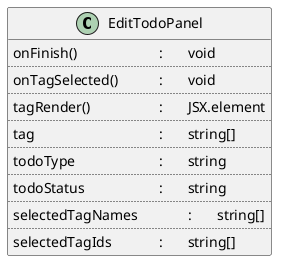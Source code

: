 @startuml EditTodoPanel Class Diagram

class EditTodoPanel {
    onFinish() \t\t\t:\tvoid
    ..
    onTagSelected() \t\t:\tvoid
    ..
    tagRender() \t\t\t:\tJSX.element
    ..
    tag   \t\t\t\t:\tstring[]
    ..
    todoType \t\t\t:\tstring
    ..
    todoStatus \t\t\t:\tstring
    ..
    selectedTagNames \t\t:\tstring[]
    ..
    selectedTagIds \t\t:\tstring[]
}

@enduml